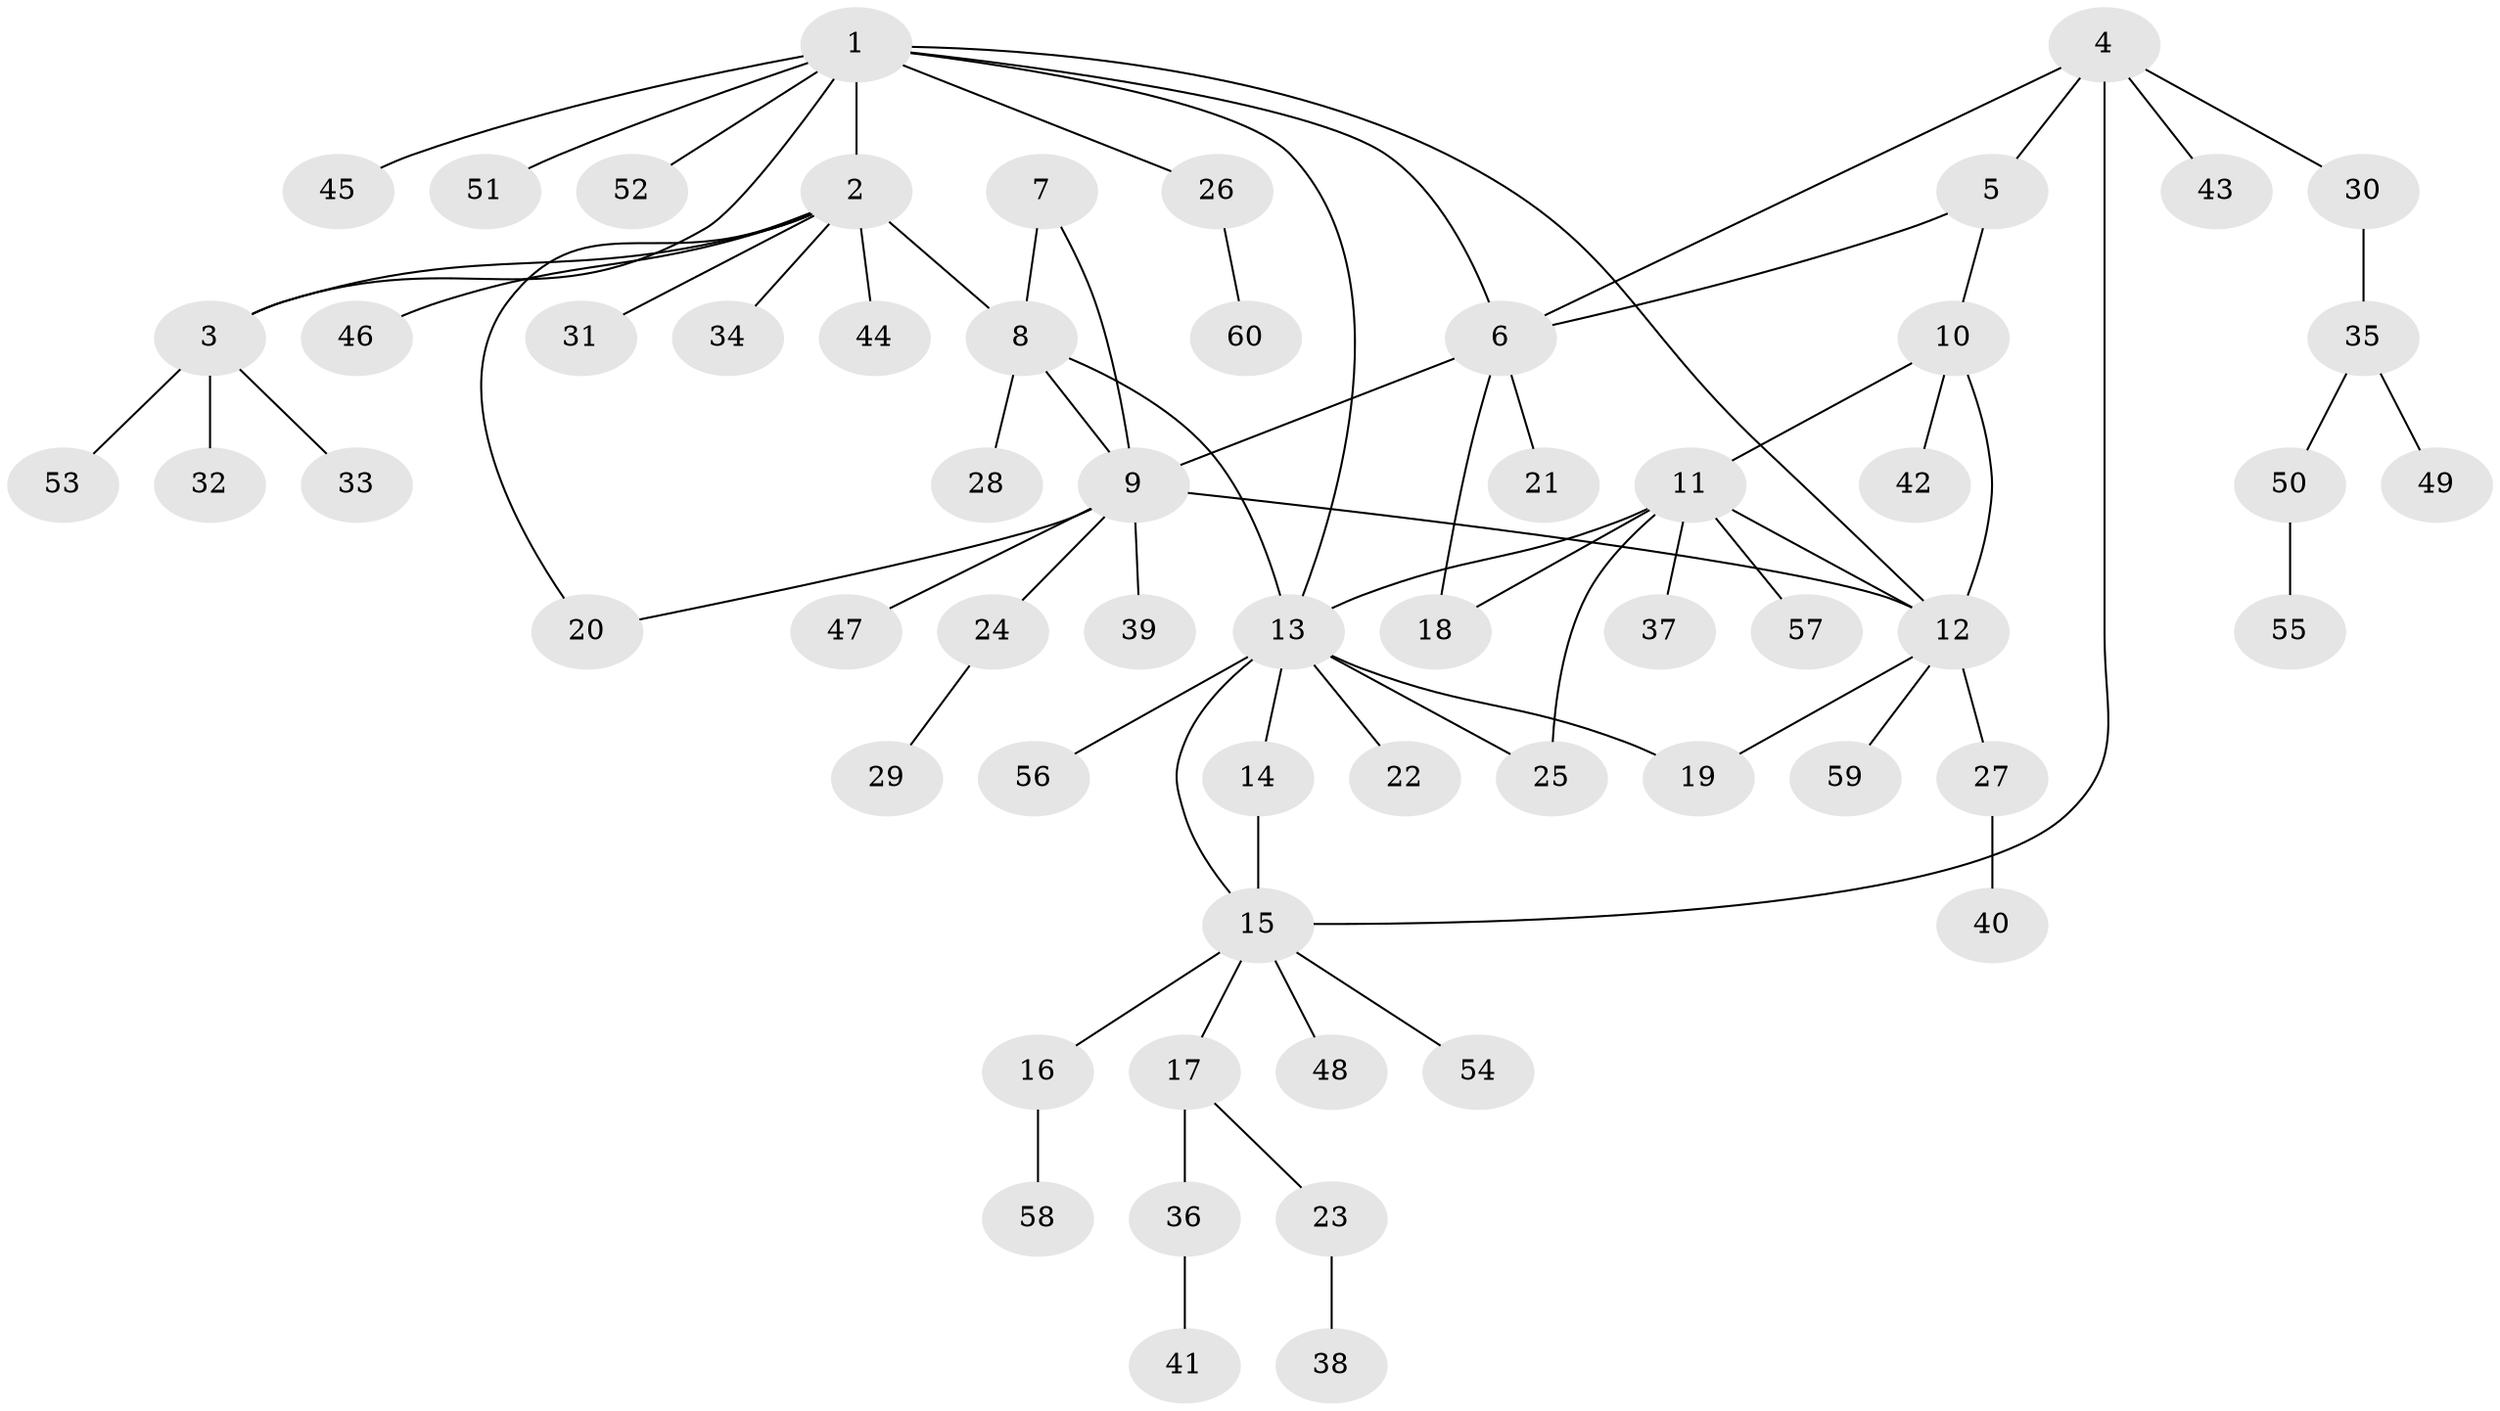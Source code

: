 // coarse degree distribution, {11: 0.023809523809523808, 6: 0.07142857142857142, 5: 0.07142857142857142, 4: 0.023809523809523808, 7: 0.023809523809523808, 8: 0.047619047619047616, 2: 0.09523809523809523, 1: 0.6428571428571429}
// Generated by graph-tools (version 1.1) at 2025/42/03/06/25 10:42:06]
// undirected, 60 vertices, 74 edges
graph export_dot {
graph [start="1"]
  node [color=gray90,style=filled];
  1;
  2;
  3;
  4;
  5;
  6;
  7;
  8;
  9;
  10;
  11;
  12;
  13;
  14;
  15;
  16;
  17;
  18;
  19;
  20;
  21;
  22;
  23;
  24;
  25;
  26;
  27;
  28;
  29;
  30;
  31;
  32;
  33;
  34;
  35;
  36;
  37;
  38;
  39;
  40;
  41;
  42;
  43;
  44;
  45;
  46;
  47;
  48;
  49;
  50;
  51;
  52;
  53;
  54;
  55;
  56;
  57;
  58;
  59;
  60;
  1 -- 2;
  1 -- 3;
  1 -- 6;
  1 -- 12;
  1 -- 13;
  1 -- 26;
  1 -- 45;
  1 -- 51;
  1 -- 52;
  2 -- 3;
  2 -- 8;
  2 -- 20;
  2 -- 31;
  2 -- 34;
  2 -- 44;
  2 -- 46;
  3 -- 32;
  3 -- 33;
  3 -- 53;
  4 -- 5;
  4 -- 6;
  4 -- 15;
  4 -- 30;
  4 -- 43;
  5 -- 6;
  5 -- 10;
  6 -- 9;
  6 -- 18;
  6 -- 21;
  7 -- 8;
  7 -- 9;
  8 -- 9;
  8 -- 13;
  8 -- 28;
  9 -- 12;
  9 -- 20;
  9 -- 24;
  9 -- 39;
  9 -- 47;
  10 -- 11;
  10 -- 12;
  10 -- 42;
  11 -- 12;
  11 -- 13;
  11 -- 18;
  11 -- 25;
  11 -- 37;
  11 -- 57;
  12 -- 19;
  12 -- 27;
  12 -- 59;
  13 -- 14;
  13 -- 15;
  13 -- 19;
  13 -- 22;
  13 -- 25;
  13 -- 56;
  14 -- 15;
  15 -- 16;
  15 -- 17;
  15 -- 48;
  15 -- 54;
  16 -- 58;
  17 -- 23;
  17 -- 36;
  23 -- 38;
  24 -- 29;
  26 -- 60;
  27 -- 40;
  30 -- 35;
  35 -- 49;
  35 -- 50;
  36 -- 41;
  50 -- 55;
}
